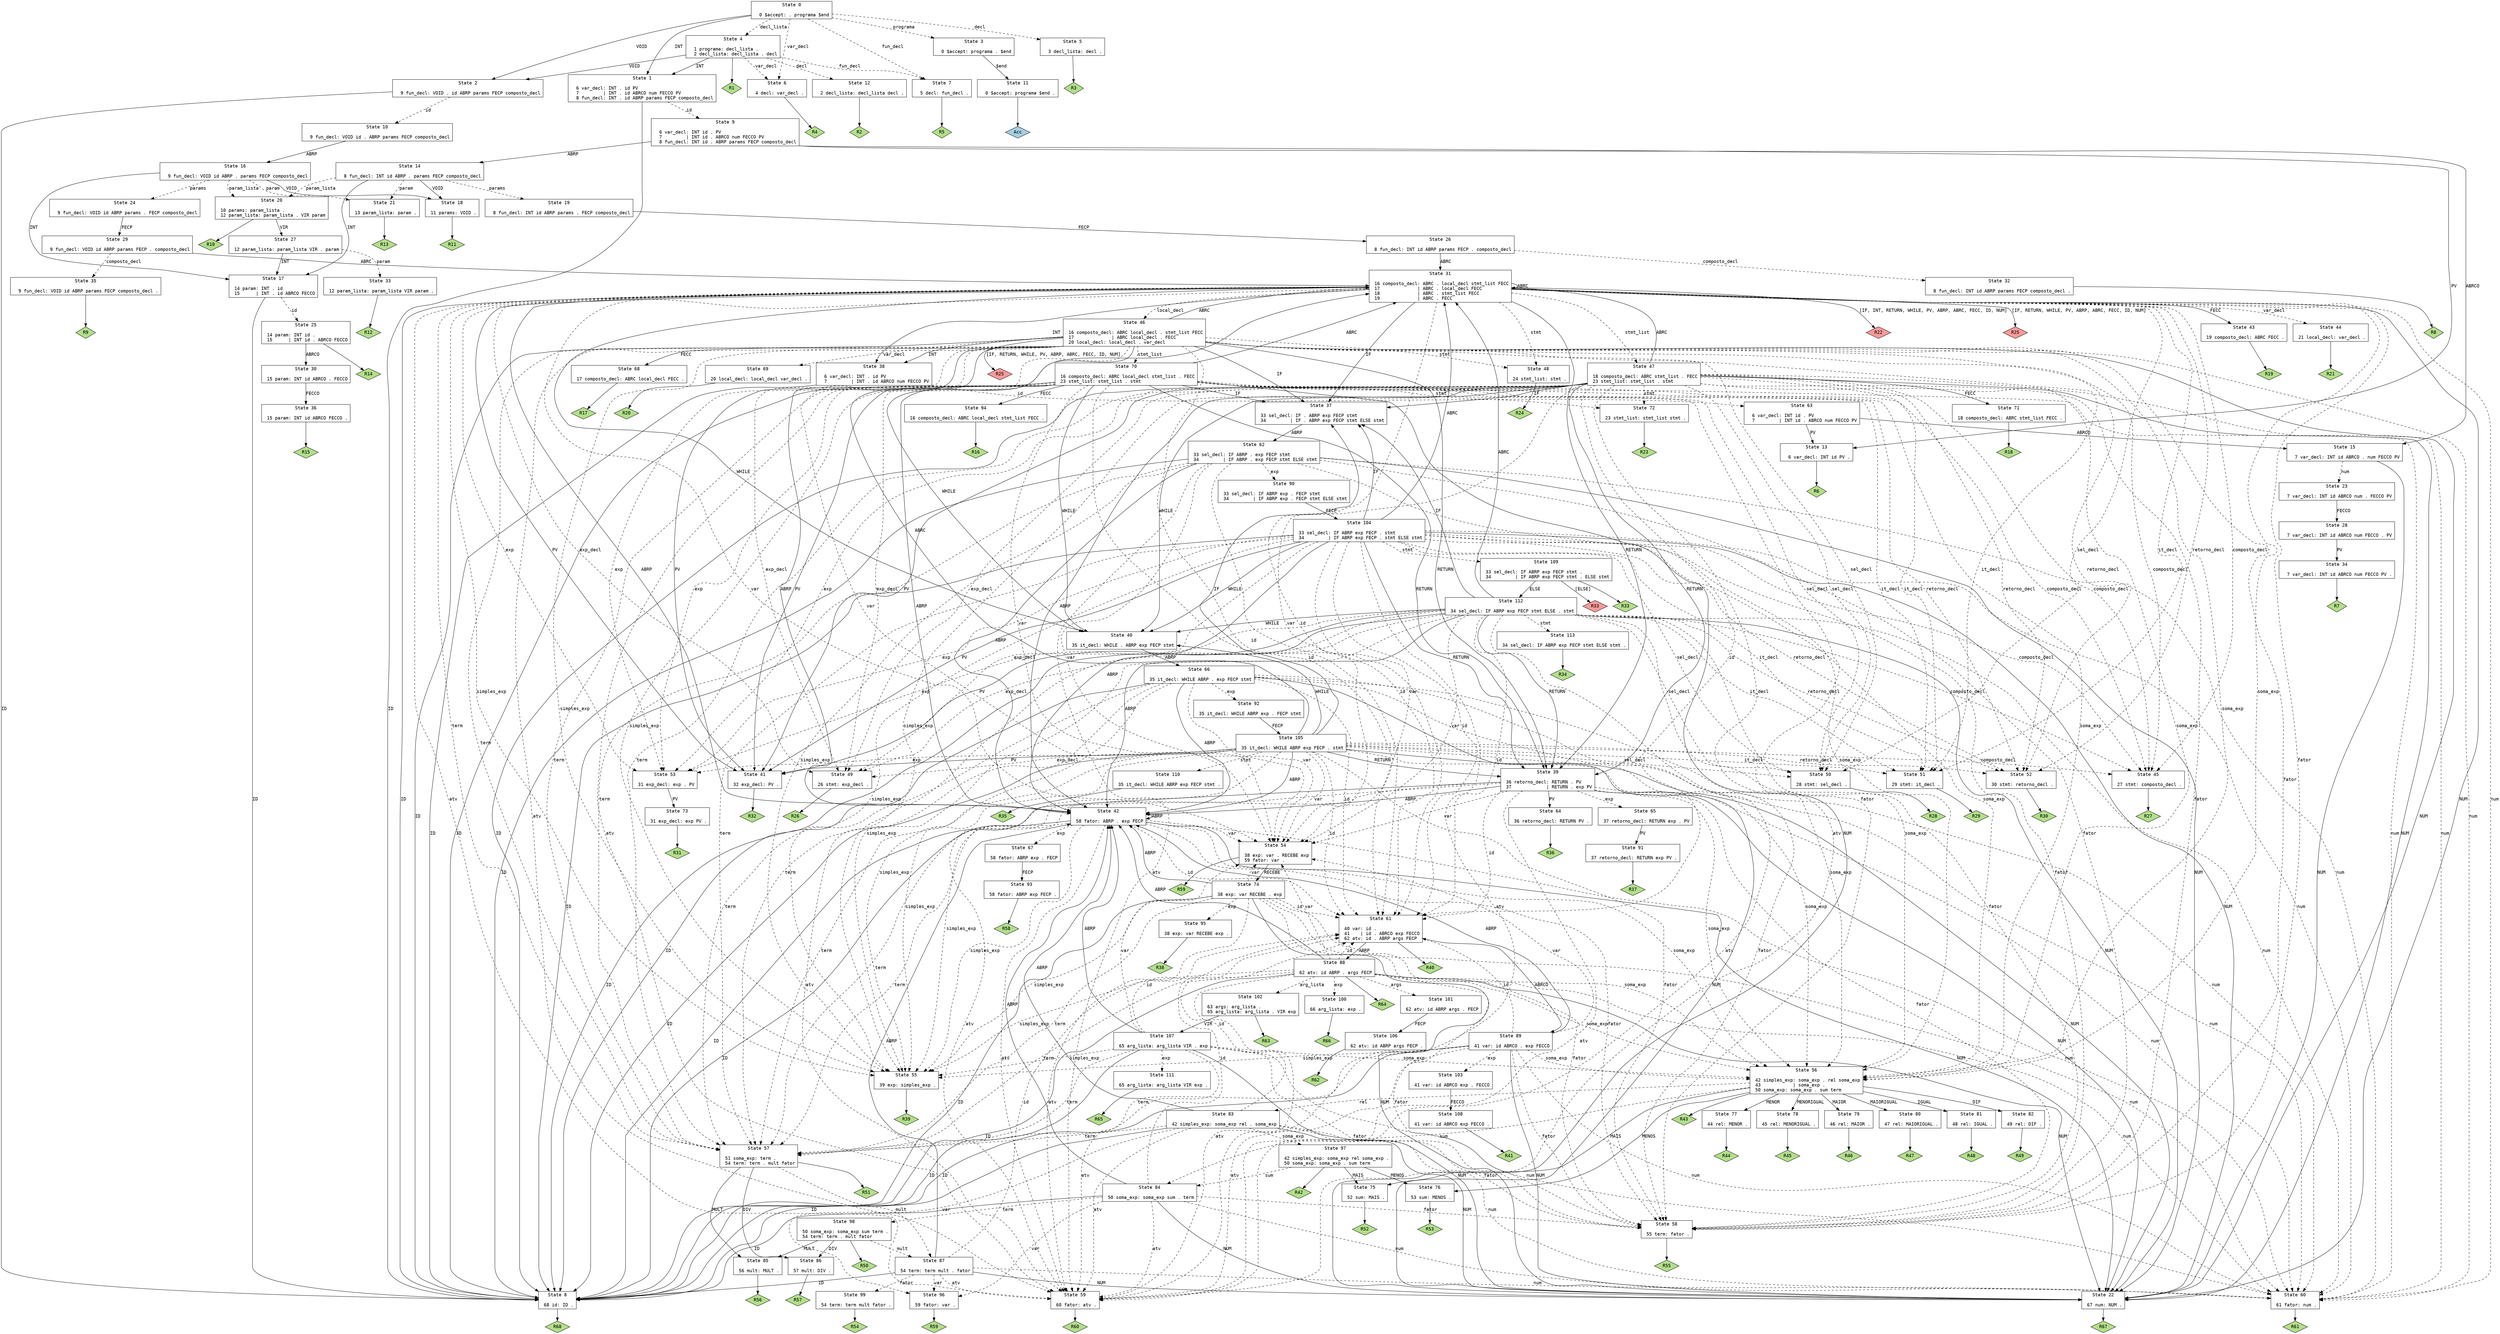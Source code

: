 // Generated by GNU Bison 3.5.1.
// Report bugs to <bug-bison@gnu.org>.
// Home page: <https://www.gnu.org/software/bison/>.

digraph "yacc.y"
{
  node [fontname = courier, shape = box, colorscheme = paired6]
  edge [fontname = courier]

  0 [label="State 0\n\l  0 $accept: . programa $end\l"]
  0 -> 1 [style=solid label="INT"]
  0 -> 2 [style=solid label="VOID"]
  0 -> 3 [style=dashed label="programa"]
  0 -> 4 [style=dashed label="decl_lista"]
  0 -> 5 [style=dashed label="decl"]
  0 -> 6 [style=dashed label="var_decl"]
  0 -> 7 [style=dashed label="fun_decl"]
  1 [label="State 1\n\l  6 var_decl: INT . id PV\l  7         | INT . id ABRCO num FECCO PV\l  8 fun_decl: INT . id ABRP params FECP composto_decl\l"]
  1 -> 8 [style=solid label="ID"]
  1 -> 9 [style=dashed label="id"]
  2 [label="State 2\n\l  9 fun_decl: VOID . id ABRP params FECP composto_decl\l"]
  2 -> 8 [style=solid label="ID"]
  2 -> 10 [style=dashed label="id"]
  3 [label="State 3\n\l  0 $accept: programa . $end\l"]
  3 -> 11 [style=solid label="$end"]
  4 [label="State 4\n\l  1 programa: decl_lista .\l  2 decl_lista: decl_lista . decl\l"]
  4 -> 1 [style=solid label="INT"]
  4 -> 2 [style=solid label="VOID"]
  4 -> 12 [style=dashed label="decl"]
  4 -> 6 [style=dashed label="var_decl"]
  4 -> 7 [style=dashed label="fun_decl"]
  4 -> "4R1" [style=solid]
 "4R1" [label="R1", fillcolor=3, shape=diamond, style=filled]
  5 [label="State 5\n\l  3 decl_lista: decl .\l"]
  5 -> "5R3" [style=solid]
 "5R3" [label="R3", fillcolor=3, shape=diamond, style=filled]
  6 [label="State 6\n\l  4 decl: var_decl .\l"]
  6 -> "6R4" [style=solid]
 "6R4" [label="R4", fillcolor=3, shape=diamond, style=filled]
  7 [label="State 7\n\l  5 decl: fun_decl .\l"]
  7 -> "7R5" [style=solid]
 "7R5" [label="R5", fillcolor=3, shape=diamond, style=filled]
  8 [label="State 8\n\l 68 id: ID .\l"]
  8 -> "8R68" [style=solid]
 "8R68" [label="R68", fillcolor=3, shape=diamond, style=filled]
  9 [label="State 9\n\l  6 var_decl: INT id . PV\l  7         | INT id . ABRCO num FECCO PV\l  8 fun_decl: INT id . ABRP params FECP composto_decl\l"]
  9 -> 13 [style=solid label="PV"]
  9 -> 14 [style=solid label="ABRP"]
  9 -> 15 [style=solid label="ABRCO"]
  10 [label="State 10\n\l  9 fun_decl: VOID id . ABRP params FECP composto_decl\l"]
  10 -> 16 [style=solid label="ABRP"]
  11 [label="State 11\n\l  0 $accept: programa $end .\l"]
  11 -> "11R0" [style=solid]
 "11R0" [label="Acc", fillcolor=1, shape=diamond, style=filled]
  12 [label="State 12\n\l  2 decl_lista: decl_lista decl .\l"]
  12 -> "12R2" [style=solid]
 "12R2" [label="R2", fillcolor=3, shape=diamond, style=filled]
  13 [label="State 13\n\l  6 var_decl: INT id PV .\l"]
  13 -> "13R6" [style=solid]
 "13R6" [label="R6", fillcolor=3, shape=diamond, style=filled]
  14 [label="State 14\n\l  8 fun_decl: INT id ABRP . params FECP composto_decl\l"]
  14 -> 17 [style=solid label="INT"]
  14 -> 18 [style=solid label="VOID"]
  14 -> 19 [style=dashed label="params"]
  14 -> 20 [style=dashed label="param_lista"]
  14 -> 21 [style=dashed label="param"]
  15 [label="State 15\n\l  7 var_decl: INT id ABRCO . num FECCO PV\l"]
  15 -> 22 [style=solid label="NUM"]
  15 -> 23 [style=dashed label="num"]
  16 [label="State 16\n\l  9 fun_decl: VOID id ABRP . params FECP composto_decl\l"]
  16 -> 17 [style=solid label="INT"]
  16 -> 18 [style=solid label="VOID"]
  16 -> 24 [style=dashed label="params"]
  16 -> 20 [style=dashed label="param_lista"]
  16 -> 21 [style=dashed label="param"]
  17 [label="State 17\n\l 14 param: INT . id\l 15      | INT . id ABRCO FECCO\l"]
  17 -> 8 [style=solid label="ID"]
  17 -> 25 [style=dashed label="id"]
  18 [label="State 18\n\l 11 params: VOID .\l"]
  18 -> "18R11" [style=solid]
 "18R11" [label="R11", fillcolor=3, shape=diamond, style=filled]
  19 [label="State 19\n\l  8 fun_decl: INT id ABRP params . FECP composto_decl\l"]
  19 -> 26 [style=solid label="FECP"]
  20 [label="State 20\n\l 10 params: param_lista .\l 12 param_lista: param_lista . VIR param\l"]
  20 -> 27 [style=solid label="VIR"]
  20 -> "20R10" [style=solid]
 "20R10" [label="R10", fillcolor=3, shape=diamond, style=filled]
  21 [label="State 21\n\l 13 param_lista: param .\l"]
  21 -> "21R13" [style=solid]
 "21R13" [label="R13", fillcolor=3, shape=diamond, style=filled]
  22 [label="State 22\n\l 67 num: NUM .\l"]
  22 -> "22R67" [style=solid]
 "22R67" [label="R67", fillcolor=3, shape=diamond, style=filled]
  23 [label="State 23\n\l  7 var_decl: INT id ABRCO num . FECCO PV\l"]
  23 -> 28 [style=solid label="FECCO"]
  24 [label="State 24\n\l  9 fun_decl: VOID id ABRP params . FECP composto_decl\l"]
  24 -> 29 [style=solid label="FECP"]
  25 [label="State 25\n\l 14 param: INT id .\l 15      | INT id . ABRCO FECCO\l"]
  25 -> 30 [style=solid label="ABRCO"]
  25 -> "25R14" [style=solid]
 "25R14" [label="R14", fillcolor=3, shape=diamond, style=filled]
  26 [label="State 26\n\l  8 fun_decl: INT id ABRP params FECP . composto_decl\l"]
  26 -> 31 [style=solid label="ABRC"]
  26 -> 32 [style=dashed label="composto_decl"]
  27 [label="State 27\n\l 12 param_lista: param_lista VIR . param\l"]
  27 -> 17 [style=solid label="INT"]
  27 -> 33 [style=dashed label="param"]
  28 [label="State 28\n\l  7 var_decl: INT id ABRCO num FECCO . PV\l"]
  28 -> 34 [style=solid label="PV"]
  29 [label="State 29\n\l  9 fun_decl: VOID id ABRP params FECP . composto_decl\l"]
  29 -> 31 [style=solid label="ABRC"]
  29 -> 35 [style=dashed label="composto_decl"]
  30 [label="State 30\n\l 15 param: INT id ABRCO . FECCO\l"]
  30 -> 36 [style=solid label="FECCO"]
  31 [label="State 31\n\l 16 composto_decl: ABRC . local_decl stmt_list FECC\l 17              | ABRC . local_decl FECC\l 18              | ABRC . stmt_list FECC\l 19              | ABRC . FECC\l"]
  31 -> 37 [style=solid label="IF"]
  31 -> 38 [style=solid label="INT"]
  31 -> 39 [style=solid label="RETURN"]
  31 -> 40 [style=solid label="WHILE"]
  31 -> 41 [style=solid label="PV"]
  31 -> 42 [style=solid label="ABRP"]
  31 -> 31 [style=solid label="ABRC"]
  31 -> 43 [style=solid label="FECC"]
  31 -> 8 [style=solid label="ID"]
  31 -> 22 [style=solid label="NUM"]
  31 -> 44 [style=dashed label="var_decl"]
  31 -> 45 [style=dashed label="composto_decl"]
  31 -> 46 [style=dashed label="local_decl"]
  31 -> 47 [style=dashed label="stmt_list"]
  31 -> 48 [style=dashed label="stmt"]
  31 -> 49 [style=dashed label="exp_decl"]
  31 -> 50 [style=dashed label="sel_decl"]
  31 -> 51 [style=dashed label="it_decl"]
  31 -> 52 [style=dashed label="retorno_decl"]
  31 -> 53 [style=dashed label="exp"]
  31 -> 54 [style=dashed label="var"]
  31 -> 55 [style=dashed label="simples_exp"]
  31 -> 56 [style=dashed label="soma_exp"]
  31 -> 57 [style=dashed label="term"]
  31 -> 58 [style=dashed label="fator"]
  31 -> 59 [style=dashed label="atv"]
  31 -> 60 [style=dashed label="num"]
  31 -> 61 [style=dashed label="id"]
  31 -> "31R22d" [label="[IF, INT, RETURN, WHILE, PV, ABRP, ABRC, FECC, ID, NUM]", style=solid]
 "31R22d" [label="R22", fillcolor=5, shape=diamond, style=filled]
  31 -> "31R25d" [label="[IF, RETURN, WHILE, PV, ABRP, ABRC, FECC, ID, NUM]", style=solid]
 "31R25d" [label="R25", fillcolor=5, shape=diamond, style=filled]
  32 [label="State 32\n\l  8 fun_decl: INT id ABRP params FECP composto_decl .\l"]
  32 -> "32R8" [style=solid]
 "32R8" [label="R8", fillcolor=3, shape=diamond, style=filled]
  33 [label="State 33\n\l 12 param_lista: param_lista VIR param .\l"]
  33 -> "33R12" [style=solid]
 "33R12" [label="R12", fillcolor=3, shape=diamond, style=filled]
  34 [label="State 34\n\l  7 var_decl: INT id ABRCO num FECCO PV .\l"]
  34 -> "34R7" [style=solid]
 "34R7" [label="R7", fillcolor=3, shape=diamond, style=filled]
  35 [label="State 35\n\l  9 fun_decl: VOID id ABRP params FECP composto_decl .\l"]
  35 -> "35R9" [style=solid]
 "35R9" [label="R9", fillcolor=3, shape=diamond, style=filled]
  36 [label="State 36\n\l 15 param: INT id ABRCO FECCO .\l"]
  36 -> "36R15" [style=solid]
 "36R15" [label="R15", fillcolor=3, shape=diamond, style=filled]
  37 [label="State 37\n\l 33 sel_decl: IF . ABRP exp FECP stmt\l 34         | IF . ABRP exp FECP stmt ELSE stmt\l"]
  37 -> 62 [style=solid label="ABRP"]
  38 [label="State 38\n\l  6 var_decl: INT . id PV\l  7         | INT . id ABRCO num FECCO PV\l"]
  38 -> 8 [style=solid label="ID"]
  38 -> 63 [style=dashed label="id"]
  39 [label="State 39\n\l 36 retorno_decl: RETURN . PV\l 37             | RETURN . exp PV\l"]
  39 -> 64 [style=solid label="PV"]
  39 -> 42 [style=solid label="ABRP"]
  39 -> 8 [style=solid label="ID"]
  39 -> 22 [style=solid label="NUM"]
  39 -> 65 [style=dashed label="exp"]
  39 -> 54 [style=dashed label="var"]
  39 -> 55 [style=dashed label="simples_exp"]
  39 -> 56 [style=dashed label="soma_exp"]
  39 -> 57 [style=dashed label="term"]
  39 -> 58 [style=dashed label="fator"]
  39 -> 59 [style=dashed label="atv"]
  39 -> 60 [style=dashed label="num"]
  39 -> 61 [style=dashed label="id"]
  40 [label="State 40\n\l 35 it_decl: WHILE . ABRP exp FECP stmt\l"]
  40 -> 66 [style=solid label="ABRP"]
  41 [label="State 41\n\l 32 exp_decl: PV .\l"]
  41 -> "41R32" [style=solid]
 "41R32" [label="R32", fillcolor=3, shape=diamond, style=filled]
  42 [label="State 42\n\l 58 fator: ABRP . exp FECP\l"]
  42 -> 42 [style=solid label="ABRP"]
  42 -> 8 [style=solid label="ID"]
  42 -> 22 [style=solid label="NUM"]
  42 -> 67 [style=dashed label="exp"]
  42 -> 54 [style=dashed label="var"]
  42 -> 55 [style=dashed label="simples_exp"]
  42 -> 56 [style=dashed label="soma_exp"]
  42 -> 57 [style=dashed label="term"]
  42 -> 58 [style=dashed label="fator"]
  42 -> 59 [style=dashed label="atv"]
  42 -> 60 [style=dashed label="num"]
  42 -> 61 [style=dashed label="id"]
  43 [label="State 43\n\l 19 composto_decl: ABRC FECC .\l"]
  43 -> "43R19" [style=solid]
 "43R19" [label="R19", fillcolor=3, shape=diamond, style=filled]
  44 [label="State 44\n\l 21 local_decl: var_decl .\l"]
  44 -> "44R21" [style=solid]
 "44R21" [label="R21", fillcolor=3, shape=diamond, style=filled]
  45 [label="State 45\n\l 27 stmt: composto_decl .\l"]
  45 -> "45R27" [style=solid]
 "45R27" [label="R27", fillcolor=3, shape=diamond, style=filled]
  46 [label="State 46\n\l 16 composto_decl: ABRC local_decl . stmt_list FECC\l 17              | ABRC local_decl . FECC\l 20 local_decl: local_decl . var_decl\l"]
  46 -> 37 [style=solid label="IF"]
  46 -> 38 [style=solid label="INT"]
  46 -> 39 [style=solid label="RETURN"]
  46 -> 40 [style=solid label="WHILE"]
  46 -> 41 [style=solid label="PV"]
  46 -> 42 [style=solid label="ABRP"]
  46 -> 31 [style=solid label="ABRC"]
  46 -> 68 [style=solid label="FECC"]
  46 -> 8 [style=solid label="ID"]
  46 -> 22 [style=solid label="NUM"]
  46 -> 69 [style=dashed label="var_decl"]
  46 -> 45 [style=dashed label="composto_decl"]
  46 -> 70 [style=dashed label="stmt_list"]
  46 -> 48 [style=dashed label="stmt"]
  46 -> 49 [style=dashed label="exp_decl"]
  46 -> 50 [style=dashed label="sel_decl"]
  46 -> 51 [style=dashed label="it_decl"]
  46 -> 52 [style=dashed label="retorno_decl"]
  46 -> 53 [style=dashed label="exp"]
  46 -> 54 [style=dashed label="var"]
  46 -> 55 [style=dashed label="simples_exp"]
  46 -> 56 [style=dashed label="soma_exp"]
  46 -> 57 [style=dashed label="term"]
  46 -> 58 [style=dashed label="fator"]
  46 -> 59 [style=dashed label="atv"]
  46 -> 60 [style=dashed label="num"]
  46 -> 61 [style=dashed label="id"]
  46 -> "46R25d" [label="[IF, RETURN, WHILE, PV, ABRP, ABRC, FECC, ID, NUM]", style=solid]
 "46R25d" [label="R25", fillcolor=5, shape=diamond, style=filled]
  47 [label="State 47\n\l 18 composto_decl: ABRC stmt_list . FECC\l 23 stmt_list: stmt_list . stmt\l"]
  47 -> 37 [style=solid label="IF"]
  47 -> 39 [style=solid label="RETURN"]
  47 -> 40 [style=solid label="WHILE"]
  47 -> 41 [style=solid label="PV"]
  47 -> 42 [style=solid label="ABRP"]
  47 -> 31 [style=solid label="ABRC"]
  47 -> 71 [style=solid label="FECC"]
  47 -> 8 [style=solid label="ID"]
  47 -> 22 [style=solid label="NUM"]
  47 -> 45 [style=dashed label="composto_decl"]
  47 -> 72 [style=dashed label="stmt"]
  47 -> 49 [style=dashed label="exp_decl"]
  47 -> 50 [style=dashed label="sel_decl"]
  47 -> 51 [style=dashed label="it_decl"]
  47 -> 52 [style=dashed label="retorno_decl"]
  47 -> 53 [style=dashed label="exp"]
  47 -> 54 [style=dashed label="var"]
  47 -> 55 [style=dashed label="simples_exp"]
  47 -> 56 [style=dashed label="soma_exp"]
  47 -> 57 [style=dashed label="term"]
  47 -> 58 [style=dashed label="fator"]
  47 -> 59 [style=dashed label="atv"]
  47 -> 60 [style=dashed label="num"]
  47 -> 61 [style=dashed label="id"]
  48 [label="State 48\n\l 24 stmt_list: stmt .\l"]
  48 -> "48R24" [style=solid]
 "48R24" [label="R24", fillcolor=3, shape=diamond, style=filled]
  49 [label="State 49\n\l 26 stmt: exp_decl .\l"]
  49 -> "49R26" [style=solid]
 "49R26" [label="R26", fillcolor=3, shape=diamond, style=filled]
  50 [label="State 50\n\l 28 stmt: sel_decl .\l"]
  50 -> "50R28" [style=solid]
 "50R28" [label="R28", fillcolor=3, shape=diamond, style=filled]
  51 [label="State 51\n\l 29 stmt: it_decl .\l"]
  51 -> "51R29" [style=solid]
 "51R29" [label="R29", fillcolor=3, shape=diamond, style=filled]
  52 [label="State 52\n\l 30 stmt: retorno_decl .\l"]
  52 -> "52R30" [style=solid]
 "52R30" [label="R30", fillcolor=3, shape=diamond, style=filled]
  53 [label="State 53\n\l 31 exp_decl: exp . PV\l"]
  53 -> 73 [style=solid label="PV"]
  54 [label="State 54\n\l 38 exp: var . RECEBE exp\l 59 fator: var .\l"]
  54 -> 74 [style=solid label="RECEBE"]
  54 -> "54R59" [style=solid]
 "54R59" [label="R59", fillcolor=3, shape=diamond, style=filled]
  55 [label="State 55\n\l 39 exp: simples_exp .\l"]
  55 -> "55R39" [style=solid]
 "55R39" [label="R39", fillcolor=3, shape=diamond, style=filled]
  56 [label="State 56\n\l 42 simples_exp: soma_exp . rel soma_exp\l 43            | soma_exp .\l 50 soma_exp: soma_exp . sum term\l"]
  56 -> 75 [style=solid label="MAIS"]
  56 -> 76 [style=solid label="MENOS"]
  56 -> 77 [style=solid label="MENOR"]
  56 -> 78 [style=solid label="MENORIGUAL"]
  56 -> 79 [style=solid label="MAIOR"]
  56 -> 80 [style=solid label="MAIORIGUAL"]
  56 -> 81 [style=solid label="IGUAL"]
  56 -> 82 [style=solid label="DIF"]
  56 -> 83 [style=dashed label="rel"]
  56 -> 84 [style=dashed label="sum"]
  56 -> "56R43" [style=solid]
 "56R43" [label="R43", fillcolor=3, shape=diamond, style=filled]
  57 [label="State 57\n\l 51 soma_exp: term .\l 54 term: term . mult fator\l"]
  57 -> 85 [style=solid label="MULT"]
  57 -> 86 [style=solid label="DIV"]
  57 -> 87 [style=dashed label="mult"]
  57 -> "57R51" [style=solid]
 "57R51" [label="R51", fillcolor=3, shape=diamond, style=filled]
  58 [label="State 58\n\l 55 term: fator .\l"]
  58 -> "58R55" [style=solid]
 "58R55" [label="R55", fillcolor=3, shape=diamond, style=filled]
  59 [label="State 59\n\l 60 fator: atv .\l"]
  59 -> "59R60" [style=solid]
 "59R60" [label="R60", fillcolor=3, shape=diamond, style=filled]
  60 [label="State 60\n\l 61 fator: num .\l"]
  60 -> "60R61" [style=solid]
 "60R61" [label="R61", fillcolor=3, shape=diamond, style=filled]
  61 [label="State 61\n\l 40 var: id .\l 41    | id . ABRCO exp FECCO\l 62 atv: id . ABRP args FECP\l"]
  61 -> 88 [style=solid label="ABRP"]
  61 -> 89 [style=solid label="ABRCO"]
  61 -> "61R40" [style=solid]
 "61R40" [label="R40", fillcolor=3, shape=diamond, style=filled]
  62 [label="State 62\n\l 33 sel_decl: IF ABRP . exp FECP stmt\l 34         | IF ABRP . exp FECP stmt ELSE stmt\l"]
  62 -> 42 [style=solid label="ABRP"]
  62 -> 8 [style=solid label="ID"]
  62 -> 22 [style=solid label="NUM"]
  62 -> 90 [style=dashed label="exp"]
  62 -> 54 [style=dashed label="var"]
  62 -> 55 [style=dashed label="simples_exp"]
  62 -> 56 [style=dashed label="soma_exp"]
  62 -> 57 [style=dashed label="term"]
  62 -> 58 [style=dashed label="fator"]
  62 -> 59 [style=dashed label="atv"]
  62 -> 60 [style=dashed label="num"]
  62 -> 61 [style=dashed label="id"]
  63 [label="State 63\n\l  6 var_decl: INT id . PV\l  7         | INT id . ABRCO num FECCO PV\l"]
  63 -> 13 [style=solid label="PV"]
  63 -> 15 [style=solid label="ABRCO"]
  64 [label="State 64\n\l 36 retorno_decl: RETURN PV .\l"]
  64 -> "64R36" [style=solid]
 "64R36" [label="R36", fillcolor=3, shape=diamond, style=filled]
  65 [label="State 65\n\l 37 retorno_decl: RETURN exp . PV\l"]
  65 -> 91 [style=solid label="PV"]
  66 [label="State 66\n\l 35 it_decl: WHILE ABRP . exp FECP stmt\l"]
  66 -> 42 [style=solid label="ABRP"]
  66 -> 8 [style=solid label="ID"]
  66 -> 22 [style=solid label="NUM"]
  66 -> 92 [style=dashed label="exp"]
  66 -> 54 [style=dashed label="var"]
  66 -> 55 [style=dashed label="simples_exp"]
  66 -> 56 [style=dashed label="soma_exp"]
  66 -> 57 [style=dashed label="term"]
  66 -> 58 [style=dashed label="fator"]
  66 -> 59 [style=dashed label="atv"]
  66 -> 60 [style=dashed label="num"]
  66 -> 61 [style=dashed label="id"]
  67 [label="State 67\n\l 58 fator: ABRP exp . FECP\l"]
  67 -> 93 [style=solid label="FECP"]
  68 [label="State 68\n\l 17 composto_decl: ABRC local_decl FECC .\l"]
  68 -> "68R17" [style=solid]
 "68R17" [label="R17", fillcolor=3, shape=diamond, style=filled]
  69 [label="State 69\n\l 20 local_decl: local_decl var_decl .\l"]
  69 -> "69R20" [style=solid]
 "69R20" [label="R20", fillcolor=3, shape=diamond, style=filled]
  70 [label="State 70\n\l 16 composto_decl: ABRC local_decl stmt_list . FECC\l 23 stmt_list: stmt_list . stmt\l"]
  70 -> 37 [style=solid label="IF"]
  70 -> 39 [style=solid label="RETURN"]
  70 -> 40 [style=solid label="WHILE"]
  70 -> 41 [style=solid label="PV"]
  70 -> 42 [style=solid label="ABRP"]
  70 -> 31 [style=solid label="ABRC"]
  70 -> 94 [style=solid label="FECC"]
  70 -> 8 [style=solid label="ID"]
  70 -> 22 [style=solid label="NUM"]
  70 -> 45 [style=dashed label="composto_decl"]
  70 -> 72 [style=dashed label="stmt"]
  70 -> 49 [style=dashed label="exp_decl"]
  70 -> 50 [style=dashed label="sel_decl"]
  70 -> 51 [style=dashed label="it_decl"]
  70 -> 52 [style=dashed label="retorno_decl"]
  70 -> 53 [style=dashed label="exp"]
  70 -> 54 [style=dashed label="var"]
  70 -> 55 [style=dashed label="simples_exp"]
  70 -> 56 [style=dashed label="soma_exp"]
  70 -> 57 [style=dashed label="term"]
  70 -> 58 [style=dashed label="fator"]
  70 -> 59 [style=dashed label="atv"]
  70 -> 60 [style=dashed label="num"]
  70 -> 61 [style=dashed label="id"]
  71 [label="State 71\n\l 18 composto_decl: ABRC stmt_list FECC .\l"]
  71 -> "71R18" [style=solid]
 "71R18" [label="R18", fillcolor=3, shape=diamond, style=filled]
  72 [label="State 72\n\l 23 stmt_list: stmt_list stmt .\l"]
  72 -> "72R23" [style=solid]
 "72R23" [label="R23", fillcolor=3, shape=diamond, style=filled]
  73 [label="State 73\n\l 31 exp_decl: exp PV .\l"]
  73 -> "73R31" [style=solid]
 "73R31" [label="R31", fillcolor=3, shape=diamond, style=filled]
  74 [label="State 74\n\l 38 exp: var RECEBE . exp\l"]
  74 -> 42 [style=solid label="ABRP"]
  74 -> 8 [style=solid label="ID"]
  74 -> 22 [style=solid label="NUM"]
  74 -> 95 [style=dashed label="exp"]
  74 -> 54 [style=dashed label="var"]
  74 -> 55 [style=dashed label="simples_exp"]
  74 -> 56 [style=dashed label="soma_exp"]
  74 -> 57 [style=dashed label="term"]
  74 -> 58 [style=dashed label="fator"]
  74 -> 59 [style=dashed label="atv"]
  74 -> 60 [style=dashed label="num"]
  74 -> 61 [style=dashed label="id"]
  75 [label="State 75\n\l 52 sum: MAIS .\l"]
  75 -> "75R52" [style=solid]
 "75R52" [label="R52", fillcolor=3, shape=diamond, style=filled]
  76 [label="State 76\n\l 53 sum: MENOS .\l"]
  76 -> "76R53" [style=solid]
 "76R53" [label="R53", fillcolor=3, shape=diamond, style=filled]
  77 [label="State 77\n\l 44 rel: MENOR .\l"]
  77 -> "77R44" [style=solid]
 "77R44" [label="R44", fillcolor=3, shape=diamond, style=filled]
  78 [label="State 78\n\l 45 rel: MENORIGUAL .\l"]
  78 -> "78R45" [style=solid]
 "78R45" [label="R45", fillcolor=3, shape=diamond, style=filled]
  79 [label="State 79\n\l 46 rel: MAIOR .\l"]
  79 -> "79R46" [style=solid]
 "79R46" [label="R46", fillcolor=3, shape=diamond, style=filled]
  80 [label="State 80\n\l 47 rel: MAIORIGUAL .\l"]
  80 -> "80R47" [style=solid]
 "80R47" [label="R47", fillcolor=3, shape=diamond, style=filled]
  81 [label="State 81\n\l 48 rel: IGUAL .\l"]
  81 -> "81R48" [style=solid]
 "81R48" [label="R48", fillcolor=3, shape=diamond, style=filled]
  82 [label="State 82\n\l 49 rel: DIF .\l"]
  82 -> "82R49" [style=solid]
 "82R49" [label="R49", fillcolor=3, shape=diamond, style=filled]
  83 [label="State 83\n\l 42 simples_exp: soma_exp rel . soma_exp\l"]
  83 -> 42 [style=solid label="ABRP"]
  83 -> 8 [style=solid label="ID"]
  83 -> 22 [style=solid label="NUM"]
  83 -> 96 [style=dashed label="var"]
  83 -> 97 [style=dashed label="soma_exp"]
  83 -> 57 [style=dashed label="term"]
  83 -> 58 [style=dashed label="fator"]
  83 -> 59 [style=dashed label="atv"]
  83 -> 60 [style=dashed label="num"]
  83 -> 61 [style=dashed label="id"]
  84 [label="State 84\n\l 50 soma_exp: soma_exp sum . term\l"]
  84 -> 42 [style=solid label="ABRP"]
  84 -> 8 [style=solid label="ID"]
  84 -> 22 [style=solid label="NUM"]
  84 -> 96 [style=dashed label="var"]
  84 -> 98 [style=dashed label="term"]
  84 -> 58 [style=dashed label="fator"]
  84 -> 59 [style=dashed label="atv"]
  84 -> 60 [style=dashed label="num"]
  84 -> 61 [style=dashed label="id"]
  85 [label="State 85\n\l 56 mult: MULT .\l"]
  85 -> "85R56" [style=solid]
 "85R56" [label="R56", fillcolor=3, shape=diamond, style=filled]
  86 [label="State 86\n\l 57 mult: DIV .\l"]
  86 -> "86R57" [style=solid]
 "86R57" [label="R57", fillcolor=3, shape=diamond, style=filled]
  87 [label="State 87\n\l 54 term: term mult . fator\l"]
  87 -> 42 [style=solid label="ABRP"]
  87 -> 8 [style=solid label="ID"]
  87 -> 22 [style=solid label="NUM"]
  87 -> 96 [style=dashed label="var"]
  87 -> 99 [style=dashed label="fator"]
  87 -> 59 [style=dashed label="atv"]
  87 -> 60 [style=dashed label="num"]
  87 -> 61 [style=dashed label="id"]
  88 [label="State 88\n\l 62 atv: id ABRP . args FECP\l"]
  88 -> 42 [style=solid label="ABRP"]
  88 -> 8 [style=solid label="ID"]
  88 -> 22 [style=solid label="NUM"]
  88 -> 100 [style=dashed label="exp"]
  88 -> 54 [style=dashed label="var"]
  88 -> 55 [style=dashed label="simples_exp"]
  88 -> 56 [style=dashed label="soma_exp"]
  88 -> 57 [style=dashed label="term"]
  88 -> 58 [style=dashed label="fator"]
  88 -> 59 [style=dashed label="atv"]
  88 -> 101 [style=dashed label="args"]
  88 -> 102 [style=dashed label="arg_lista"]
  88 -> 60 [style=dashed label="num"]
  88 -> 61 [style=dashed label="id"]
  88 -> "88R64" [style=solid]
 "88R64" [label="R64", fillcolor=3, shape=diamond, style=filled]
  89 [label="State 89\n\l 41 var: id ABRCO . exp FECCO\l"]
  89 -> 42 [style=solid label="ABRP"]
  89 -> 8 [style=solid label="ID"]
  89 -> 22 [style=solid label="NUM"]
  89 -> 103 [style=dashed label="exp"]
  89 -> 54 [style=dashed label="var"]
  89 -> 55 [style=dashed label="simples_exp"]
  89 -> 56 [style=dashed label="soma_exp"]
  89 -> 57 [style=dashed label="term"]
  89 -> 58 [style=dashed label="fator"]
  89 -> 59 [style=dashed label="atv"]
  89 -> 60 [style=dashed label="num"]
  89 -> 61 [style=dashed label="id"]
  90 [label="State 90\n\l 33 sel_decl: IF ABRP exp . FECP stmt\l 34         | IF ABRP exp . FECP stmt ELSE stmt\l"]
  90 -> 104 [style=solid label="FECP"]
  91 [label="State 91\n\l 37 retorno_decl: RETURN exp PV .\l"]
  91 -> "91R37" [style=solid]
 "91R37" [label="R37", fillcolor=3, shape=diamond, style=filled]
  92 [label="State 92\n\l 35 it_decl: WHILE ABRP exp . FECP stmt\l"]
  92 -> 105 [style=solid label="FECP"]
  93 [label="State 93\n\l 58 fator: ABRP exp FECP .\l"]
  93 -> "93R58" [style=solid]
 "93R58" [label="R58", fillcolor=3, shape=diamond, style=filled]
  94 [label="State 94\n\l 16 composto_decl: ABRC local_decl stmt_list FECC .\l"]
  94 -> "94R16" [style=solid]
 "94R16" [label="R16", fillcolor=3, shape=diamond, style=filled]
  95 [label="State 95\n\l 38 exp: var RECEBE exp .\l"]
  95 -> "95R38" [style=solid]
 "95R38" [label="R38", fillcolor=3, shape=diamond, style=filled]
  96 [label="State 96\n\l 59 fator: var .\l"]
  96 -> "96R59" [style=solid]
 "96R59" [label="R59", fillcolor=3, shape=diamond, style=filled]
  97 [label="State 97\n\l 42 simples_exp: soma_exp rel soma_exp .\l 50 soma_exp: soma_exp . sum term\l"]
  97 -> 75 [style=solid label="MAIS"]
  97 -> 76 [style=solid label="MENOS"]
  97 -> 84 [style=dashed label="sum"]
  97 -> "97R42" [style=solid]
 "97R42" [label="R42", fillcolor=3, shape=diamond, style=filled]
  98 [label="State 98\n\l 50 soma_exp: soma_exp sum term .\l 54 term: term . mult fator\l"]
  98 -> 85 [style=solid label="MULT"]
  98 -> 86 [style=solid label="DIV"]
  98 -> 87 [style=dashed label="mult"]
  98 -> "98R50" [style=solid]
 "98R50" [label="R50", fillcolor=3, shape=diamond, style=filled]
  99 [label="State 99\n\l 54 term: term mult fator .\l"]
  99 -> "99R54" [style=solid]
 "99R54" [label="R54", fillcolor=3, shape=diamond, style=filled]
  100 [label="State 100\n\l 66 arg_lista: exp .\l"]
  100 -> "100R66" [style=solid]
 "100R66" [label="R66", fillcolor=3, shape=diamond, style=filled]
  101 [label="State 101\n\l 62 atv: id ABRP args . FECP\l"]
  101 -> 106 [style=solid label="FECP"]
  102 [label="State 102\n\l 63 args: arg_lista .\l 65 arg_lista: arg_lista . VIR exp\l"]
  102 -> 107 [style=solid label="VIR"]
  102 -> "102R63" [style=solid]
 "102R63" [label="R63", fillcolor=3, shape=diamond, style=filled]
  103 [label="State 103\n\l 41 var: id ABRCO exp . FECCO\l"]
  103 -> 108 [style=solid label="FECCO"]
  104 [label="State 104\n\l 33 sel_decl: IF ABRP exp FECP . stmt\l 34         | IF ABRP exp FECP . stmt ELSE stmt\l"]
  104 -> 37 [style=solid label="IF"]
  104 -> 39 [style=solid label="RETURN"]
  104 -> 40 [style=solid label="WHILE"]
  104 -> 41 [style=solid label="PV"]
  104 -> 42 [style=solid label="ABRP"]
  104 -> 31 [style=solid label="ABRC"]
  104 -> 8 [style=solid label="ID"]
  104 -> 22 [style=solid label="NUM"]
  104 -> 45 [style=dashed label="composto_decl"]
  104 -> 109 [style=dashed label="stmt"]
  104 -> 49 [style=dashed label="exp_decl"]
  104 -> 50 [style=dashed label="sel_decl"]
  104 -> 51 [style=dashed label="it_decl"]
  104 -> 52 [style=dashed label="retorno_decl"]
  104 -> 53 [style=dashed label="exp"]
  104 -> 54 [style=dashed label="var"]
  104 -> 55 [style=dashed label="simples_exp"]
  104 -> 56 [style=dashed label="soma_exp"]
  104 -> 57 [style=dashed label="term"]
  104 -> 58 [style=dashed label="fator"]
  104 -> 59 [style=dashed label="atv"]
  104 -> 60 [style=dashed label="num"]
  104 -> 61 [style=dashed label="id"]
  105 [label="State 105\n\l 35 it_decl: WHILE ABRP exp FECP . stmt\l"]
  105 -> 37 [style=solid label="IF"]
  105 -> 39 [style=solid label="RETURN"]
  105 -> 40 [style=solid label="WHILE"]
  105 -> 41 [style=solid label="PV"]
  105 -> 42 [style=solid label="ABRP"]
  105 -> 31 [style=solid label="ABRC"]
  105 -> 8 [style=solid label="ID"]
  105 -> 22 [style=solid label="NUM"]
  105 -> 45 [style=dashed label="composto_decl"]
  105 -> 110 [style=dashed label="stmt"]
  105 -> 49 [style=dashed label="exp_decl"]
  105 -> 50 [style=dashed label="sel_decl"]
  105 -> 51 [style=dashed label="it_decl"]
  105 -> 52 [style=dashed label="retorno_decl"]
  105 -> 53 [style=dashed label="exp"]
  105 -> 54 [style=dashed label="var"]
  105 -> 55 [style=dashed label="simples_exp"]
  105 -> 56 [style=dashed label="soma_exp"]
  105 -> 57 [style=dashed label="term"]
  105 -> 58 [style=dashed label="fator"]
  105 -> 59 [style=dashed label="atv"]
  105 -> 60 [style=dashed label="num"]
  105 -> 61 [style=dashed label="id"]
  106 [label="State 106\n\l 62 atv: id ABRP args FECP .\l"]
  106 -> "106R62" [style=solid]
 "106R62" [label="R62", fillcolor=3, shape=diamond, style=filled]
  107 [label="State 107\n\l 65 arg_lista: arg_lista VIR . exp\l"]
  107 -> 42 [style=solid label="ABRP"]
  107 -> 8 [style=solid label="ID"]
  107 -> 22 [style=solid label="NUM"]
  107 -> 111 [style=dashed label="exp"]
  107 -> 54 [style=dashed label="var"]
  107 -> 55 [style=dashed label="simples_exp"]
  107 -> 56 [style=dashed label="soma_exp"]
  107 -> 57 [style=dashed label="term"]
  107 -> 58 [style=dashed label="fator"]
  107 -> 59 [style=dashed label="atv"]
  107 -> 60 [style=dashed label="num"]
  107 -> 61 [style=dashed label="id"]
  108 [label="State 108\n\l 41 var: id ABRCO exp FECCO .\l"]
  108 -> "108R41" [style=solid]
 "108R41" [label="R41", fillcolor=3, shape=diamond, style=filled]
  109 [label="State 109\n\l 33 sel_decl: IF ABRP exp FECP stmt .\l 34         | IF ABRP exp FECP stmt . ELSE stmt\l"]
  109 -> 112 [style=solid label="ELSE"]
  109 -> "109R33d" [label="[ELSE]", style=solid]
 "109R33d" [label="R33", fillcolor=5, shape=diamond, style=filled]
  109 -> "109R33" [style=solid]
 "109R33" [label="R33", fillcolor=3, shape=diamond, style=filled]
  110 [label="State 110\n\l 35 it_decl: WHILE ABRP exp FECP stmt .\l"]
  110 -> "110R35" [style=solid]
 "110R35" [label="R35", fillcolor=3, shape=diamond, style=filled]
  111 [label="State 111\n\l 65 arg_lista: arg_lista VIR exp .\l"]
  111 -> "111R65" [style=solid]
 "111R65" [label="R65", fillcolor=3, shape=diamond, style=filled]
  112 [label="State 112\n\l 34 sel_decl: IF ABRP exp FECP stmt ELSE . stmt\l"]
  112 -> 37 [style=solid label="IF"]
  112 -> 39 [style=solid label="RETURN"]
  112 -> 40 [style=solid label="WHILE"]
  112 -> 41 [style=solid label="PV"]
  112 -> 42 [style=solid label="ABRP"]
  112 -> 31 [style=solid label="ABRC"]
  112 -> 8 [style=solid label="ID"]
  112 -> 22 [style=solid label="NUM"]
  112 -> 45 [style=dashed label="composto_decl"]
  112 -> 113 [style=dashed label="stmt"]
  112 -> 49 [style=dashed label="exp_decl"]
  112 -> 50 [style=dashed label="sel_decl"]
  112 -> 51 [style=dashed label="it_decl"]
  112 -> 52 [style=dashed label="retorno_decl"]
  112 -> 53 [style=dashed label="exp"]
  112 -> 54 [style=dashed label="var"]
  112 -> 55 [style=dashed label="simples_exp"]
  112 -> 56 [style=dashed label="soma_exp"]
  112 -> 57 [style=dashed label="term"]
  112 -> 58 [style=dashed label="fator"]
  112 -> 59 [style=dashed label="atv"]
  112 -> 60 [style=dashed label="num"]
  112 -> 61 [style=dashed label="id"]
  113 [label="State 113\n\l 34 sel_decl: IF ABRP exp FECP stmt ELSE stmt .\l"]
  113 -> "113R34" [style=solid]
 "113R34" [label="R34", fillcolor=3, shape=diamond, style=filled]
}
